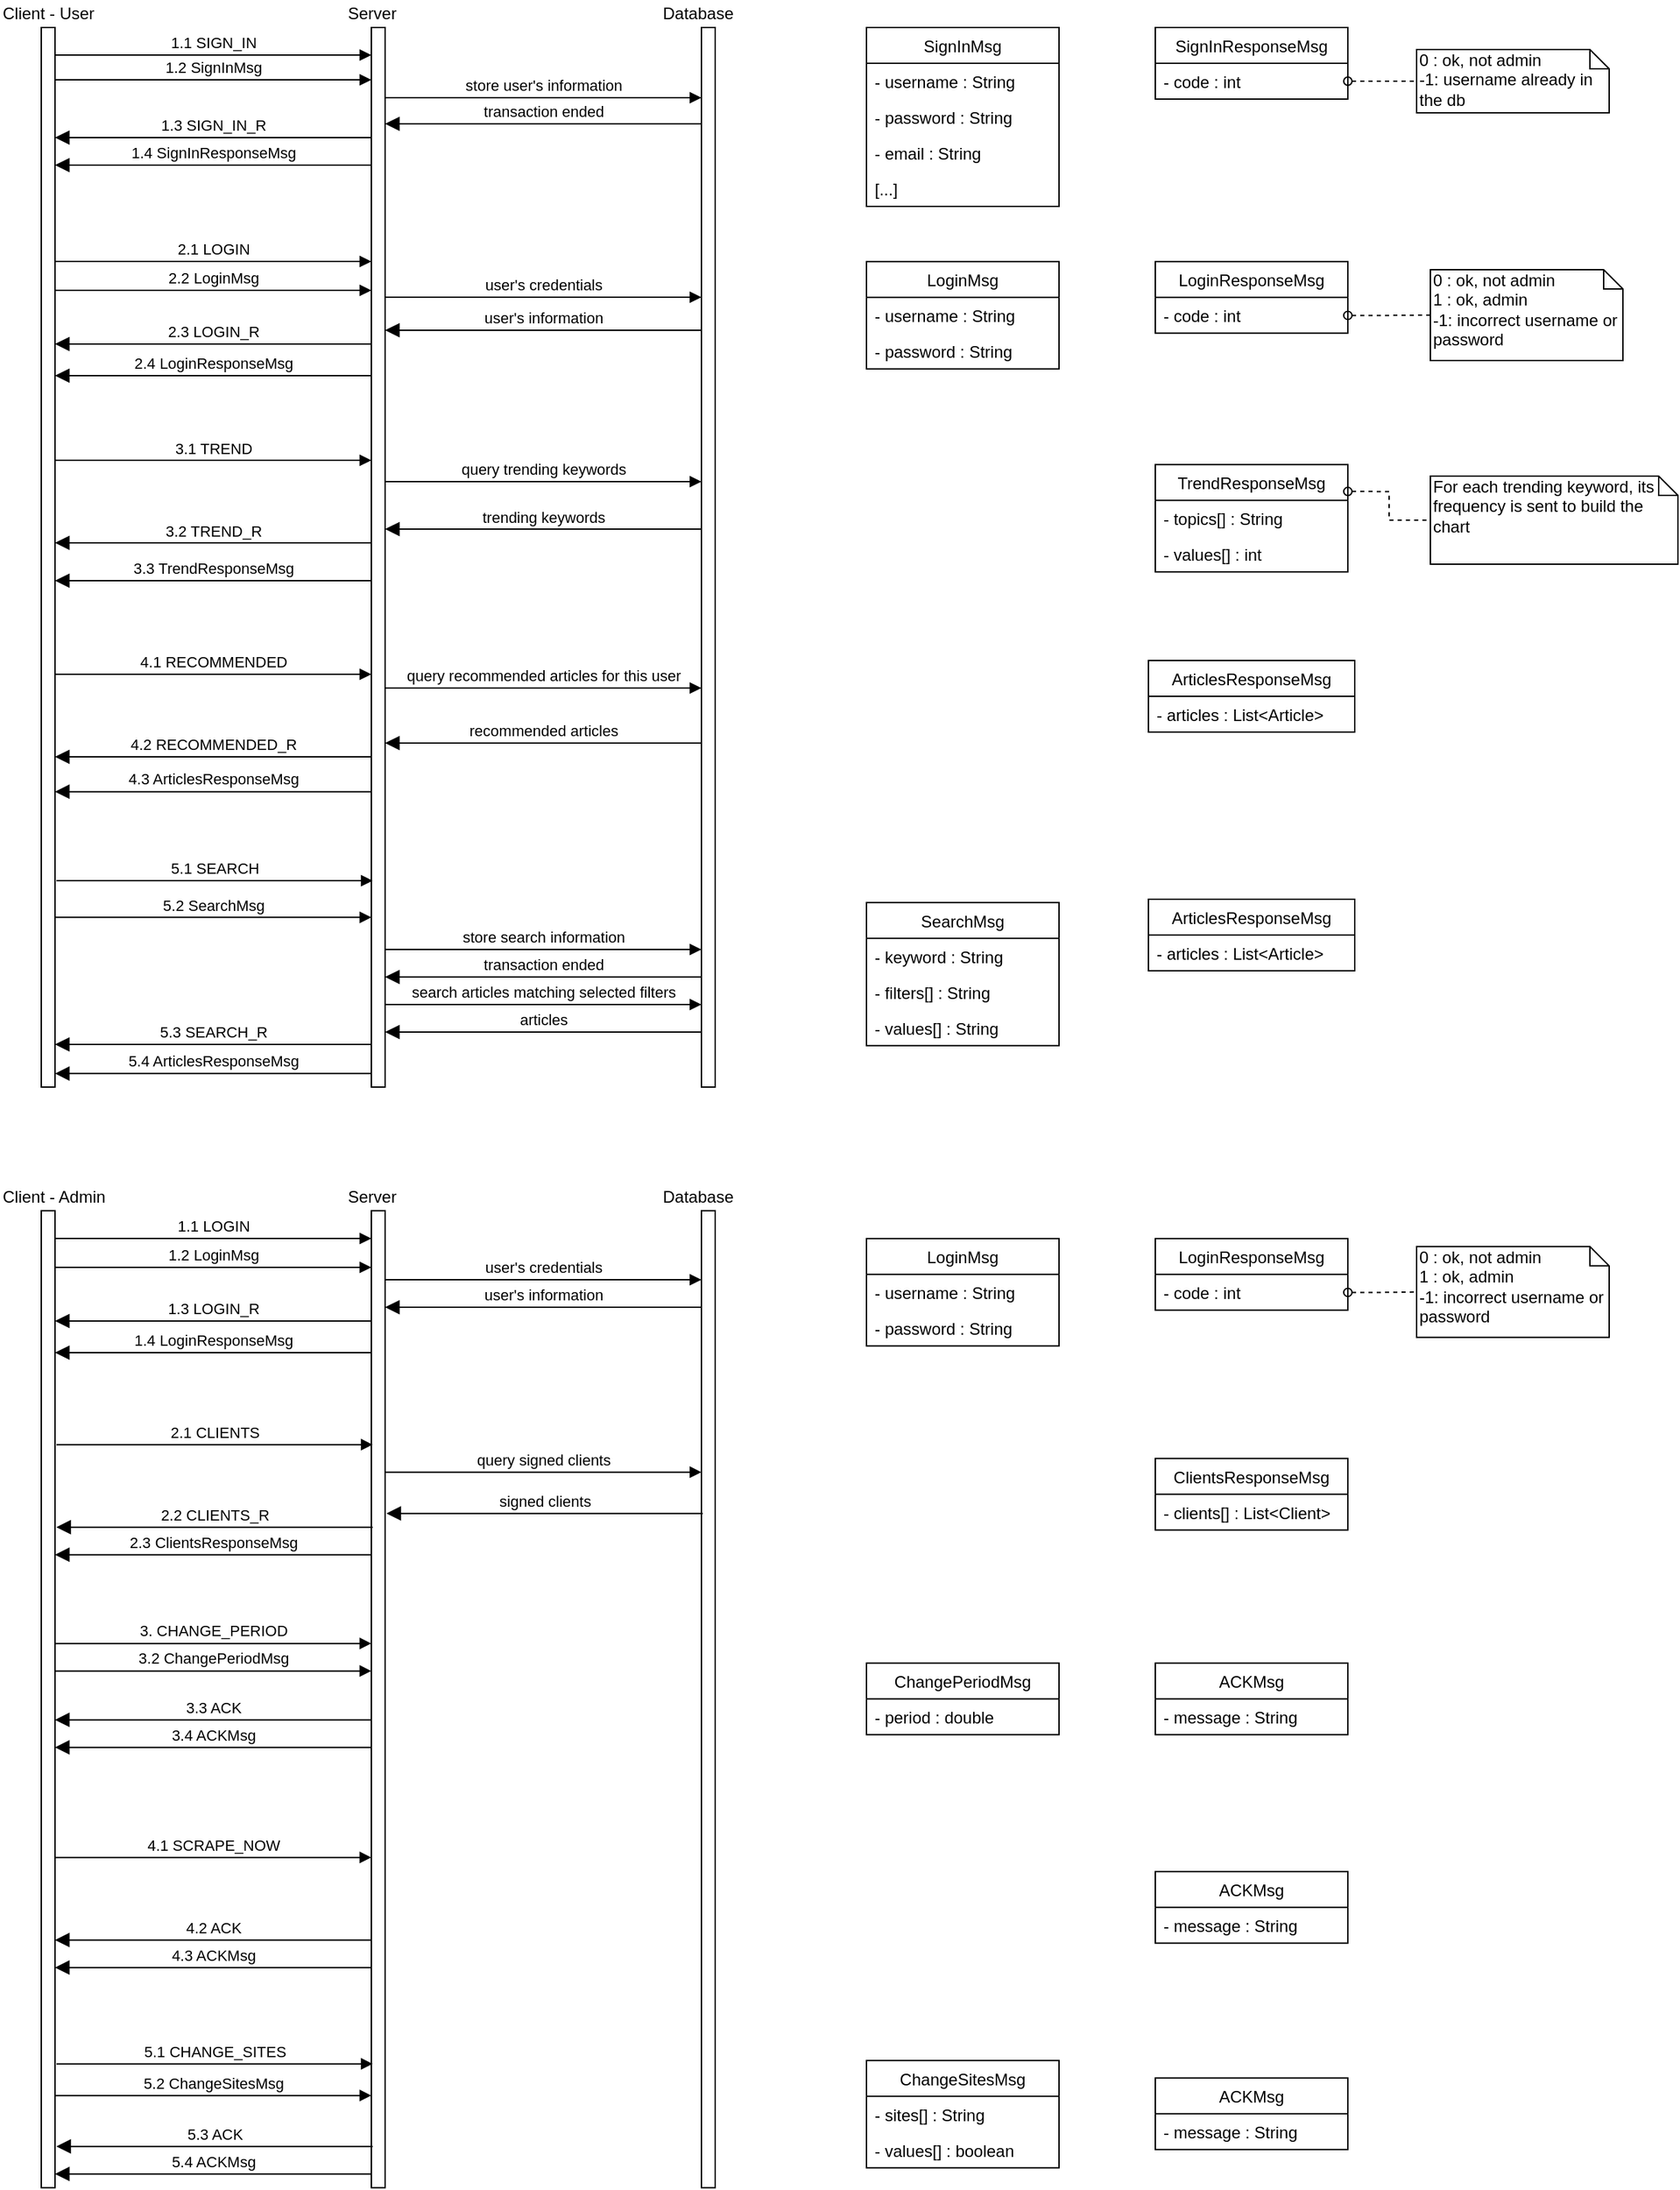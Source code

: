 <mxfile version="12.1.0" type="device" pages="1"><diagram name="Page-1" id="13e1069c-82ec-6db2-03f1-153e76fe0fe0"><mxGraphModel dx="487" dy="305" grid="1" gridSize="10" guides="1" tooltips="1" connect="1" arrows="1" fold="1" page="1" pageScale="1" pageWidth="1100" pageHeight="850" background="#ffffff" math="0" shadow="0"><root><mxCell id="0"/><mxCell id="1" parent="0"/><mxCell id="h7jsP5D9gbWnJhX_qNcJ-1" value="" style="html=1;points=[];perimeter=orthogonalPerimeter;" parent="1" vertex="1"><mxGeometry x="80" y="80" width="10" height="770" as="geometry"/></mxCell><mxCell id="h7jsP5D9gbWnJhX_qNcJ-2" value="Client - User" style="text;html=1;resizable=0;points=[];autosize=1;align=left;verticalAlign=top;spacingTop=-4;" parent="1" vertex="1"><mxGeometry x="50" y="60" width="80" height="20" as="geometry"/></mxCell><mxCell id="h7jsP5D9gbWnJhX_qNcJ-4" value="" style="html=1;points=[];perimeter=orthogonalPerimeter;" parent="1" vertex="1"><mxGeometry x="320" y="80" width="10" height="770" as="geometry"/></mxCell><mxCell id="h7jsP5D9gbWnJhX_qNcJ-5" value="Server" style="text;html=1;resizable=0;points=[];autosize=1;align=left;verticalAlign=top;spacingTop=-4;" parent="1" vertex="1"><mxGeometry x="301" y="60" width="50" height="20" as="geometry"/></mxCell><mxCell id="h7jsP5D9gbWnJhX_qNcJ-6" value="" style="html=1;points=[];perimeter=orthogonalPerimeter;" parent="1" vertex="1"><mxGeometry x="560" y="80" width="10" height="770" as="geometry"/></mxCell><mxCell id="h7jsP5D9gbWnJhX_qNcJ-7" value="Database" style="text;html=1;resizable=0;points=[];autosize=1;align=left;verticalAlign=top;spacingTop=-4;" parent="1" vertex="1"><mxGeometry x="530.167" y="60" width="70" height="20" as="geometry"/></mxCell><mxCell id="h7jsP5D9gbWnJhX_qNcJ-8" value="1.1 SIGN_IN" style="html=1;verticalAlign=bottom;startArrow=none;startFill=0;endArrow=block;startSize=8;" parent="1" edge="1"><mxGeometry width="60" relative="1" as="geometry"><mxPoint x="90" y="100" as="sourcePoint"/><mxPoint x="320" y="100" as="targetPoint"/></mxGeometry></mxCell><mxCell id="h7jsP5D9gbWnJhX_qNcJ-10" value="1.3 SIGN_IN_R" style="html=1;verticalAlign=bottom;startArrow=block;startFill=1;endArrow=none;startSize=8;endFill=0;" parent="1" edge="1"><mxGeometry width="60" relative="1" as="geometry"><mxPoint x="90" y="160" as="sourcePoint"/><mxPoint x="320" y="160" as="targetPoint"/></mxGeometry></mxCell><mxCell id="h7jsP5D9gbWnJhX_qNcJ-12" value="store user's information" style="html=1;verticalAlign=bottom;startArrow=none;startFill=0;endArrow=block;startSize=8;" parent="1" edge="1"><mxGeometry width="60" relative="1" as="geometry"><mxPoint x="330" y="131" as="sourcePoint"/><mxPoint x="560" y="131" as="targetPoint"/></mxGeometry></mxCell><mxCell id="h7jsP5D9gbWnJhX_qNcJ-20" value="2.1 LOGIN" style="html=1;verticalAlign=bottom;startArrow=none;startFill=0;endArrow=block;startSize=8;" parent="1" edge="1"><mxGeometry width="60" relative="1" as="geometry"><mxPoint x="90" y="250.0" as="sourcePoint"/><mxPoint x="320" y="250.0" as="targetPoint"/></mxGeometry></mxCell><mxCell id="h7jsP5D9gbWnJhX_qNcJ-21" value="2.3 LOGIN_R" style="html=1;verticalAlign=bottom;startArrow=block;startFill=1;endArrow=none;startSize=8;endFill=0;" parent="1" edge="1"><mxGeometry width="60" relative="1" as="geometry"><mxPoint x="90" y="310" as="sourcePoint"/><mxPoint x="320" y="310" as="targetPoint"/></mxGeometry></mxCell><mxCell id="h7jsP5D9gbWnJhX_qNcJ-22" value="user's credentials" style="html=1;verticalAlign=bottom;startArrow=none;startFill=0;endArrow=block;startSize=8;" parent="1" edge="1"><mxGeometry width="60" relative="1" as="geometry"><mxPoint x="330" y="276.0" as="sourcePoint"/><mxPoint x="560" y="276.0" as="targetPoint"/></mxGeometry></mxCell><mxCell id="h7jsP5D9gbWnJhX_qNcJ-23" value="user's information" style="html=1;verticalAlign=bottom;startArrow=block;startFill=1;endArrow=none;startSize=8;endFill=0;" parent="1" edge="1"><mxGeometry width="60" relative="1" as="geometry"><mxPoint x="330" y="300" as="sourcePoint"/><mxPoint x="560" y="300" as="targetPoint"/></mxGeometry></mxCell><mxCell id="h7jsP5D9gbWnJhX_qNcJ-25" value="transaction ended" style="html=1;verticalAlign=bottom;startArrow=block;startFill=1;endArrow=none;startSize=8;endFill=0;" parent="1" edge="1"><mxGeometry width="60" relative="1" as="geometry"><mxPoint x="330" y="150" as="sourcePoint"/><mxPoint x="560" y="150" as="targetPoint"/></mxGeometry></mxCell><mxCell id="h7jsP5D9gbWnJhX_qNcJ-26" value="3.1 TREND" style="html=1;verticalAlign=bottom;startArrow=none;startFill=0;endArrow=block;startSize=8;" parent="1" edge="1"><mxGeometry width="60" relative="1" as="geometry"><mxPoint x="90" y="394.5" as="sourcePoint"/><mxPoint x="320" y="394.5" as="targetPoint"/></mxGeometry></mxCell><mxCell id="h7jsP5D9gbWnJhX_qNcJ-27" value="3.2 TREND_R" style="html=1;verticalAlign=bottom;startArrow=block;startFill=1;endArrow=none;startSize=8;endFill=0;" parent="1" edge="1"><mxGeometry width="60" relative="1" as="geometry"><mxPoint x="90" y="454.5" as="sourcePoint"/><mxPoint x="320" y="454.5" as="targetPoint"/></mxGeometry></mxCell><mxCell id="h7jsP5D9gbWnJhX_qNcJ-28" value="query trending keywords" style="html=1;verticalAlign=bottom;startArrow=none;startFill=0;endArrow=block;startSize=8;" parent="1" edge="1"><mxGeometry width="60" relative="1" as="geometry"><mxPoint x="330" y="410" as="sourcePoint"/><mxPoint x="560" y="410" as="targetPoint"/></mxGeometry></mxCell><mxCell id="h7jsP5D9gbWnJhX_qNcJ-29" value="trending keywords" style="html=1;verticalAlign=bottom;startArrow=block;startFill=1;endArrow=none;startSize=8;endFill=0;" parent="1" edge="1"><mxGeometry width="60" relative="1" as="geometry"><mxPoint x="330" y="444.5" as="sourcePoint"/><mxPoint x="560" y="444.5" as="targetPoint"/></mxGeometry></mxCell><mxCell id="h7jsP5D9gbWnJhX_qNcJ-30" value="4.1 RECOMMENDED" style="html=1;verticalAlign=bottom;startArrow=none;startFill=0;endArrow=block;startSize=8;" parent="1" edge="1"><mxGeometry width="60" relative="1" as="geometry"><mxPoint x="90" y="550" as="sourcePoint"/><mxPoint x="320" y="550" as="targetPoint"/></mxGeometry></mxCell><mxCell id="h7jsP5D9gbWnJhX_qNcJ-31" value="4.2 RECOMMENDED_R" style="html=1;verticalAlign=bottom;startArrow=block;startFill=1;endArrow=none;startSize=8;endFill=0;" parent="1" edge="1"><mxGeometry width="60" relative="1" as="geometry"><mxPoint x="90" y="610" as="sourcePoint"/><mxPoint x="320" y="610" as="targetPoint"/></mxGeometry></mxCell><mxCell id="h7jsP5D9gbWnJhX_qNcJ-32" value="query recommended articles for this user" style="html=1;verticalAlign=bottom;startArrow=none;startFill=0;endArrow=block;startSize=8;" parent="1" edge="1"><mxGeometry width="60" relative="1" as="geometry"><mxPoint x="330" y="560" as="sourcePoint"/><mxPoint x="560" y="560" as="targetPoint"/></mxGeometry></mxCell><mxCell id="h7jsP5D9gbWnJhX_qNcJ-33" value="recommended articles" style="html=1;verticalAlign=bottom;startArrow=block;startFill=1;endArrow=none;startSize=8;endFill=0;" parent="1" edge="1"><mxGeometry width="60" relative="1" as="geometry"><mxPoint x="330" y="600" as="sourcePoint"/><mxPoint x="560" y="600" as="targetPoint"/></mxGeometry></mxCell><mxCell id="h7jsP5D9gbWnJhX_qNcJ-34" value="5.1 SEARCH" style="html=1;verticalAlign=bottom;startArrow=none;startFill=0;endArrow=block;startSize=8;" parent="1" edge="1"><mxGeometry width="60" relative="1" as="geometry"><mxPoint x="91" y="700" as="sourcePoint"/><mxPoint x="321" y="700" as="targetPoint"/></mxGeometry></mxCell><mxCell id="h7jsP5D9gbWnJhX_qNcJ-35" value="5.3 SEARCH_R" style="html=1;verticalAlign=bottom;startArrow=block;startFill=1;endArrow=none;startSize=8;endFill=0;" parent="1" edge="1"><mxGeometry width="60" relative="1" as="geometry"><mxPoint x="90" y="819" as="sourcePoint"/><mxPoint x="320" y="819" as="targetPoint"/></mxGeometry></mxCell><mxCell id="h7jsP5D9gbWnJhX_qNcJ-36" value="search articles matching selected filters" style="html=1;verticalAlign=bottom;startArrow=none;startFill=0;endArrow=block;startSize=8;" parent="1" edge="1"><mxGeometry width="60" relative="1" as="geometry"><mxPoint x="330" y="790" as="sourcePoint"/><mxPoint x="560" y="790" as="targetPoint"/></mxGeometry></mxCell><mxCell id="h7jsP5D9gbWnJhX_qNcJ-37" value="articles" style="html=1;verticalAlign=bottom;startArrow=block;startFill=1;endArrow=none;startSize=8;endFill=0;" parent="1" edge="1"><mxGeometry width="60" relative="1" as="geometry"><mxPoint x="330" y="810" as="sourcePoint"/><mxPoint x="560" y="810" as="targetPoint"/></mxGeometry></mxCell><mxCell id="h7jsP5D9gbWnJhX_qNcJ-39" value="" style="html=1;points=[];perimeter=orthogonalPerimeter;" parent="1" vertex="1"><mxGeometry x="80" y="939.833" width="10" height="710" as="geometry"/></mxCell><mxCell id="h7jsP5D9gbWnJhX_qNcJ-40" value="Client - Admin" style="text;html=1;resizable=0;points=[];autosize=1;align=left;verticalAlign=top;spacingTop=-4;" parent="1" vertex="1"><mxGeometry x="50" y="919.833" width="90" height="20" as="geometry"/></mxCell><mxCell id="h7jsP5D9gbWnJhX_qNcJ-41" value="" style="html=1;points=[];perimeter=orthogonalPerimeter;" parent="1" vertex="1"><mxGeometry x="320" y="939.833" width="10" height="710" as="geometry"/></mxCell><mxCell id="h7jsP5D9gbWnJhX_qNcJ-42" value="Server" style="text;html=1;resizable=0;points=[];autosize=1;align=left;verticalAlign=top;spacingTop=-4;" parent="1" vertex="1"><mxGeometry x="301" y="919.833" width="50" height="20" as="geometry"/></mxCell><mxCell id="h7jsP5D9gbWnJhX_qNcJ-43" value="" style="html=1;points=[];perimeter=orthogonalPerimeter;" parent="1" vertex="1"><mxGeometry x="560" y="939.833" width="10" height="710" as="geometry"/></mxCell><mxCell id="h7jsP5D9gbWnJhX_qNcJ-44" value="Database" style="text;html=1;resizable=0;points=[];autosize=1;align=left;verticalAlign=top;spacingTop=-4;" parent="1" vertex="1"><mxGeometry x="530.167" y="919.833" width="70" height="20" as="geometry"/></mxCell><mxCell id="h7jsP5D9gbWnJhX_qNcJ-53" value="3. CHANGE_PERIOD" style="html=1;verticalAlign=bottom;startArrow=none;startFill=0;endArrow=block;startSize=8;" parent="1" edge="1"><mxGeometry width="60" relative="1" as="geometry"><mxPoint x="90" y="1254.333" as="sourcePoint"/><mxPoint x="320" y="1254.333" as="targetPoint"/></mxGeometry></mxCell><mxCell id="h7jsP5D9gbWnJhX_qNcJ-54" value="3.3 ACK" style="html=1;verticalAlign=bottom;startArrow=block;startFill=1;endArrow=none;startSize=8;endFill=0;" parent="1" edge="1"><mxGeometry width="60" relative="1" as="geometry"><mxPoint x="90" y="1309.833" as="sourcePoint"/><mxPoint x="320" y="1309.833" as="targetPoint"/></mxGeometry></mxCell><mxCell id="h7jsP5D9gbWnJhX_qNcJ-57" value="4.1 SCRAPE_NOW" style="html=1;verticalAlign=bottom;startArrow=none;startFill=0;endArrow=block;startSize=8;" parent="1" edge="1"><mxGeometry width="60" relative="1" as="geometry"><mxPoint x="90" y="1409.833" as="sourcePoint"/><mxPoint x="320" y="1409.833" as="targetPoint"/></mxGeometry></mxCell><mxCell id="h7jsP5D9gbWnJhX_qNcJ-58" value="4.2 ACK" style="html=1;verticalAlign=bottom;startArrow=block;startFill=1;endArrow=none;startSize=8;endFill=0;" parent="1" edge="1"><mxGeometry width="60" relative="1" as="geometry"><mxPoint x="90" y="1469.833" as="sourcePoint"/><mxPoint x="320" y="1469.833" as="targetPoint"/></mxGeometry></mxCell><mxCell id="h7jsP5D9gbWnJhX_qNcJ-61" value="5.1 CHANGE_SITES" style="html=1;verticalAlign=bottom;startArrow=none;startFill=0;endArrow=block;startSize=8;" parent="1" edge="1"><mxGeometry width="60" relative="1" as="geometry"><mxPoint x="91" y="1559.833" as="sourcePoint"/><mxPoint x="321" y="1559.833" as="targetPoint"/></mxGeometry></mxCell><mxCell id="h7jsP5D9gbWnJhX_qNcJ-62" value="5.3 ACK" style="html=1;verticalAlign=bottom;startArrow=block;startFill=1;endArrow=none;startSize=8;endFill=0;" parent="1" edge="1"><mxGeometry width="60" relative="1" as="geometry"><mxPoint x="91" y="1619.833" as="sourcePoint"/><mxPoint x="321" y="1619.833" as="targetPoint"/></mxGeometry></mxCell><mxCell id="h7jsP5D9gbWnJhX_qNcJ-65" value="store search information" style="html=1;verticalAlign=bottom;startArrow=none;startFill=0;endArrow=block;startSize=8;" parent="1" edge="1"><mxGeometry width="60" relative="1" as="geometry"><mxPoint x="330" y="750" as="sourcePoint"/><mxPoint x="560" y="750" as="targetPoint"/></mxGeometry></mxCell><mxCell id="h7jsP5D9gbWnJhX_qNcJ-66" value="transaction ended" style="html=1;verticalAlign=bottom;startArrow=block;startFill=1;endArrow=none;startSize=8;endFill=0;" parent="1" edge="1"><mxGeometry width="60" relative="1" as="geometry"><mxPoint x="330" y="770" as="sourcePoint"/><mxPoint x="560" y="770" as="targetPoint"/></mxGeometry></mxCell><mxCell id="RF7Mz1xdwEGWquzXutwv-1" value="2.1 CLIENTS" style="html=1;verticalAlign=bottom;startArrow=none;startFill=0;endArrow=block;startSize=8;" parent="1" edge="1"><mxGeometry width="60" relative="1" as="geometry"><mxPoint x="91" y="1109.833" as="sourcePoint"/><mxPoint x="321" y="1109.833" as="targetPoint"/></mxGeometry></mxCell><mxCell id="RF7Mz1xdwEGWquzXutwv-2" value="2.2 CLIENTS_R" style="html=1;verticalAlign=bottom;startArrow=block;startFill=1;endArrow=none;startSize=8;endFill=0;" parent="1" edge="1"><mxGeometry width="60" relative="1" as="geometry"><mxPoint x="91" y="1169.833" as="sourcePoint"/><mxPoint x="321" y="1169.833" as="targetPoint"/></mxGeometry></mxCell><mxCell id="RF7Mz1xdwEGWquzXutwv-3" value="query signed clients" style="html=1;verticalAlign=bottom;startArrow=none;startFill=0;endArrow=block;startSize=8;" parent="1" edge="1"><mxGeometry width="60" relative="1" as="geometry"><mxPoint x="330" y="1129.833" as="sourcePoint"/><mxPoint x="560" y="1129.833" as="targetPoint"/></mxGeometry></mxCell><mxCell id="RF7Mz1xdwEGWquzXutwv-4" value="signed clients" style="html=1;verticalAlign=bottom;startArrow=block;startFill=1;endArrow=none;startSize=8;endFill=0;" parent="1" edge="1"><mxGeometry width="60" relative="1" as="geometry"><mxPoint x="331" y="1159.833" as="sourcePoint"/><mxPoint x="561" y="1159.833" as="targetPoint"/></mxGeometry></mxCell><mxCell id="RF7Mz1xdwEGWquzXutwv-10" value="LoginMsg" style="swimlane;fontStyle=0;childLayout=stackLayout;horizontal=1;startSize=26;fillColor=none;horizontalStack=0;resizeParent=1;resizeParentMax=0;resizeLast=0;collapsible=1;marginBottom=0;" parent="1" vertex="1"><mxGeometry x="680" y="250.167" width="140" height="78" as="geometry"><mxRectangle x="680" y="80" width="80" height="26" as="alternateBounds"/></mxGeometry></mxCell><mxCell id="RF7Mz1xdwEGWquzXutwv-11" value="- username : String" style="text;strokeColor=none;fillColor=none;align=left;verticalAlign=top;spacingLeft=4;spacingRight=4;overflow=hidden;rotatable=0;points=[[0,0.5],[1,0.5]];portConstraint=eastwest;" parent="RF7Mz1xdwEGWquzXutwv-10" vertex="1"><mxGeometry y="26" width="140" height="26" as="geometry"/></mxCell><mxCell id="RF7Mz1xdwEGWquzXutwv-12" value="- password : String" style="text;strokeColor=none;fillColor=none;align=left;verticalAlign=top;spacingLeft=4;spacingRight=4;overflow=hidden;rotatable=0;points=[[0,0.5],[1,0.5]];portConstraint=eastwest;" parent="RF7Mz1xdwEGWquzXutwv-10" vertex="1"><mxGeometry y="52" width="140" height="26" as="geometry"/></mxCell><mxCell id="RF7Mz1xdwEGWquzXutwv-14" value="LoginResponseMsg" style="swimlane;fontStyle=0;childLayout=stackLayout;horizontal=1;startSize=26;fillColor=none;horizontalStack=0;resizeParent=1;resizeParentMax=0;resizeLast=0;collapsible=1;marginBottom=0;" parent="1" vertex="1"><mxGeometry x="890" y="250.167" width="140" height="52" as="geometry"/></mxCell><mxCell id="RF7Mz1xdwEGWquzXutwv-15" value="- code : int" style="text;strokeColor=none;fillColor=none;align=left;verticalAlign=top;spacingLeft=4;spacingRight=4;overflow=hidden;rotatable=0;points=[[0,0.5],[1,0.5]];portConstraint=eastwest;" parent="RF7Mz1xdwEGWquzXutwv-14" vertex="1"><mxGeometry y="26" width="140" height="26" as="geometry"/></mxCell><mxCell id="RF7Mz1xdwEGWquzXutwv-17" value="0 : ok, not admin&lt;br&gt;1 : ok, admin&lt;br&gt;-1: incorrect username or password" style="shape=note;whiteSpace=wrap;html=1;size=14;verticalAlign=top;align=left;spacingTop=-6;" parent="1" vertex="1"><mxGeometry x="1090" y="256" width="140" height="66" as="geometry"/></mxCell><mxCell id="RF7Mz1xdwEGWquzXutwv-18" style="edgeStyle=orthogonalEdgeStyle;rounded=0;orthogonalLoop=1;jettySize=auto;html=1;endArrow=none;endFill=0;dashed=1;startArrow=oval;startFill=0;" parent="1" source="RF7Mz1xdwEGWquzXutwv-15" target="RF7Mz1xdwEGWquzXutwv-17" edge="1"><mxGeometry relative="1" as="geometry"/></mxCell><mxCell id="RF7Mz1xdwEGWquzXutwv-19" value="SignInMsg" style="swimlane;fontStyle=0;childLayout=stackLayout;horizontal=1;startSize=26;fillColor=none;horizontalStack=0;resizeParent=1;resizeParentMax=0;resizeLast=0;collapsible=1;marginBottom=0;" parent="1" vertex="1"><mxGeometry x="680" y="80" width="140" height="130" as="geometry"><mxRectangle x="680" y="80" width="80" height="26" as="alternateBounds"/></mxGeometry></mxCell><mxCell id="RF7Mz1xdwEGWquzXutwv-20" value="- username : String" style="text;strokeColor=none;fillColor=none;align=left;verticalAlign=top;spacingLeft=4;spacingRight=4;overflow=hidden;rotatable=0;points=[[0,0.5],[1,0.5]];portConstraint=eastwest;" parent="RF7Mz1xdwEGWquzXutwv-19" vertex="1"><mxGeometry y="26" width="140" height="26" as="geometry"/></mxCell><mxCell id="RF7Mz1xdwEGWquzXutwv-21" value="- password : String" style="text;strokeColor=none;fillColor=none;align=left;verticalAlign=top;spacingLeft=4;spacingRight=4;overflow=hidden;rotatable=0;points=[[0,0.5],[1,0.5]];portConstraint=eastwest;" parent="RF7Mz1xdwEGWquzXutwv-19" vertex="1"><mxGeometry y="52" width="140" height="26" as="geometry"/></mxCell><mxCell id="RF7Mz1xdwEGWquzXutwv-25" value="- email : String" style="text;strokeColor=none;fillColor=none;align=left;verticalAlign=top;spacingLeft=4;spacingRight=4;overflow=hidden;rotatable=0;points=[[0,0.5],[1,0.5]];portConstraint=eastwest;" parent="RF7Mz1xdwEGWquzXutwv-19" vertex="1"><mxGeometry y="78" width="140" height="26" as="geometry"/></mxCell><mxCell id="RF7Mz1xdwEGWquzXutwv-26" value="[...]" style="text;strokeColor=none;fillColor=none;align=left;verticalAlign=top;spacingLeft=4;spacingRight=4;overflow=hidden;rotatable=0;points=[[0,0.5],[1,0.5]];portConstraint=eastwest;" parent="RF7Mz1xdwEGWquzXutwv-19" vertex="1"><mxGeometry y="104" width="140" height="26" as="geometry"/></mxCell><mxCell id="RF7Mz1xdwEGWquzXutwv-22" value="SignInResponseMsg" style="swimlane;fontStyle=0;childLayout=stackLayout;horizontal=1;startSize=26;fillColor=none;horizontalStack=0;resizeParent=1;resizeParentMax=0;resizeLast=0;collapsible=1;marginBottom=0;" parent="1" vertex="1"><mxGeometry x="890" y="80" width="140" height="52" as="geometry"/></mxCell><mxCell id="RF7Mz1xdwEGWquzXutwv-23" value="- code : int" style="text;strokeColor=none;fillColor=none;align=left;verticalAlign=top;spacingLeft=4;spacingRight=4;overflow=hidden;rotatable=0;points=[[0,0.5],[1,0.5]];portConstraint=eastwest;" parent="RF7Mz1xdwEGWquzXutwv-22" vertex="1"><mxGeometry y="26" width="140" height="26" as="geometry"/></mxCell><mxCell id="RF7Mz1xdwEGWquzXutwv-24" value="0 : ok, not admin&lt;br&gt;-1: username already in the db" style="shape=note;whiteSpace=wrap;html=1;size=14;verticalAlign=top;align=left;spacingTop=-6;" parent="1" vertex="1"><mxGeometry x="1080" y="96" width="140" height="46" as="geometry"/></mxCell><mxCell id="RF7Mz1xdwEGWquzXutwv-28" value="" style="edgeStyle=orthogonalEdgeStyle;rounded=0;orthogonalLoop=1;jettySize=auto;html=1;dashed=1;startArrow=oval;startFill=0;endArrow=none;endFill=0;" parent="1" source="RF7Mz1xdwEGWquzXutwv-23" target="RF7Mz1xdwEGWquzXutwv-24" edge="1"><mxGeometry relative="1" as="geometry"/></mxCell><mxCell id="RF7Mz1xdwEGWquzXutwv-29" value="1.2 SignInMsg" style="html=1;verticalAlign=bottom;startArrow=none;startFill=0;endArrow=block;startSize=8;" parent="1" edge="1"><mxGeometry width="60" relative="1" as="geometry"><mxPoint x="90" y="118" as="sourcePoint"/><mxPoint x="320" y="118" as="targetPoint"/></mxGeometry></mxCell><mxCell id="RF7Mz1xdwEGWquzXutwv-30" value="1.4 SignInResponseMsg" style="html=1;verticalAlign=bottom;startArrow=block;startFill=1;endArrow=none;startSize=8;endFill=0;" parent="1" edge="1"><mxGeometry width="60" relative="1" as="geometry"><mxPoint x="90" y="180" as="sourcePoint"/><mxPoint x="320" y="180" as="targetPoint"/></mxGeometry></mxCell><mxCell id="RF7Mz1xdwEGWquzXutwv-31" value="2.2 LoginMsg" style="html=1;verticalAlign=bottom;startArrow=none;startFill=0;endArrow=block;startSize=8;" parent="1" edge="1"><mxGeometry width="60" relative="1" as="geometry"><mxPoint x="90" y="271" as="sourcePoint"/><mxPoint x="320" y="271" as="targetPoint"/></mxGeometry></mxCell><mxCell id="RF7Mz1xdwEGWquzXutwv-32" value="2.4 LoginResponseMsg" style="html=1;verticalAlign=bottom;startArrow=block;startFill=1;endArrow=none;startSize=8;endFill=0;" parent="1" edge="1"><mxGeometry width="60" relative="1" as="geometry"><mxPoint x="90" y="333" as="sourcePoint"/><mxPoint x="320" y="333" as="targetPoint"/></mxGeometry></mxCell><mxCell id="RF7Mz1xdwEGWquzXutwv-34" value="3.3 TrendResponseMsg" style="html=1;verticalAlign=bottom;startArrow=block;startFill=1;endArrow=none;startSize=8;endFill=0;" parent="1" edge="1"><mxGeometry width="60" relative="1" as="geometry"><mxPoint x="90" y="482" as="sourcePoint"/><mxPoint x="320" y="482" as="targetPoint"/></mxGeometry></mxCell><mxCell id="RF7Mz1xdwEGWquzXutwv-36" value="4.3 ArticlesResponseMsg" style="html=1;verticalAlign=bottom;startArrow=block;startFill=1;endArrow=none;startSize=8;endFill=0;" parent="1" edge="1"><mxGeometry width="60" relative="1" as="geometry"><mxPoint x="90" y="635.333" as="sourcePoint"/><mxPoint x="320" y="635.333" as="targetPoint"/></mxGeometry></mxCell><mxCell id="RF7Mz1xdwEGWquzXutwv-37" value="5.2 SearchMsg" style="html=1;verticalAlign=bottom;startArrow=none;startFill=0;endArrow=block;startSize=8;" parent="1" edge="1"><mxGeometry width="60" relative="1" as="geometry"><mxPoint x="90" y="726.667" as="sourcePoint"/><mxPoint x="320" y="726.667" as="targetPoint"/></mxGeometry></mxCell><mxCell id="RF7Mz1xdwEGWquzXutwv-38" value="5.4 ArticlesResponseMsg" style="html=1;verticalAlign=bottom;startArrow=block;startFill=1;endArrow=none;startSize=8;endFill=0;" parent="1" edge="1"><mxGeometry width="60" relative="1" as="geometry"><mxPoint x="90" y="840.167" as="sourcePoint"/><mxPoint x="320" y="840.167" as="targetPoint"/></mxGeometry></mxCell><mxCell id="RF7Mz1xdwEGWquzXutwv-44" style="edgeStyle=orthogonalEdgeStyle;rounded=0;orthogonalLoop=1;jettySize=auto;html=1;exitX=1;exitY=0.25;exitDx=0;exitDy=0;entryX=0;entryY=0.5;entryDx=0;entryDy=0;entryPerimeter=0;dashed=1;startArrow=oval;startFill=0;endArrow=none;endFill=0;" parent="1" source="RF7Mz1xdwEGWquzXutwv-39" target="RF7Mz1xdwEGWquzXutwv-42" edge="1"><mxGeometry relative="1" as="geometry"/></mxCell><mxCell id="RF7Mz1xdwEGWquzXutwv-39" value="TrendResponseMsg" style="swimlane;fontStyle=0;childLayout=stackLayout;horizontal=1;startSize=26;fillColor=none;horizontalStack=0;resizeParent=1;resizeParentMax=0;resizeLast=0;collapsible=1;marginBottom=0;" parent="1" vertex="1"><mxGeometry x="890" y="397.667" width="140" height="78" as="geometry"/></mxCell><mxCell id="RF7Mz1xdwEGWquzXutwv-40" value="- topics[] : String" style="text;strokeColor=none;fillColor=none;align=left;verticalAlign=top;spacingLeft=4;spacingRight=4;overflow=hidden;rotatable=0;points=[[0,0.5],[1,0.5]];portConstraint=eastwest;" parent="RF7Mz1xdwEGWquzXutwv-39" vertex="1"><mxGeometry y="26" width="140" height="26" as="geometry"/></mxCell><mxCell id="RF7Mz1xdwEGWquzXutwv-41" value="- values[] : int" style="text;strokeColor=none;fillColor=none;align=left;verticalAlign=top;spacingLeft=4;spacingRight=4;overflow=hidden;rotatable=0;points=[[0,0.5],[1,0.5]];portConstraint=eastwest;" parent="RF7Mz1xdwEGWquzXutwv-39" vertex="1"><mxGeometry y="52" width="140" height="26" as="geometry"/></mxCell><mxCell id="RF7Mz1xdwEGWquzXutwv-42" value="For each trending keyword, its frequency is sent to build the chart" style="shape=note;whiteSpace=wrap;html=1;size=14;verticalAlign=top;align=left;spacingTop=-6;" parent="1" vertex="1"><mxGeometry x="1090" y="406" width="180" height="64" as="geometry"/></mxCell><mxCell id="RF7Mz1xdwEGWquzXutwv-47" value="ArticlesResponseMsg" style="swimlane;fontStyle=0;childLayout=stackLayout;horizontal=1;startSize=26;fillColor=none;horizontalStack=0;resizeParent=1;resizeParentMax=0;resizeLast=0;collapsible=1;marginBottom=0;" parent="1" vertex="1"><mxGeometry x="885" y="540" width="150" height="52" as="geometry"/></mxCell><mxCell id="RF7Mz1xdwEGWquzXutwv-48" value="- articles : List&lt;Article&gt;" style="text;strokeColor=none;fillColor=none;align=left;verticalAlign=top;spacingLeft=4;spacingRight=4;overflow=hidden;rotatable=0;points=[[0,0.5],[1,0.5]];portConstraint=eastwest;" parent="RF7Mz1xdwEGWquzXutwv-47" vertex="1"><mxGeometry y="26" width="150" height="26" as="geometry"/></mxCell><mxCell id="RF7Mz1xdwEGWquzXutwv-50" value="1.1 LOGIN" style="html=1;verticalAlign=bottom;startArrow=none;startFill=0;endArrow=block;startSize=8;" parent="1" edge="1"><mxGeometry width="60" relative="1" as="geometry"><mxPoint x="90" y="960" as="sourcePoint"/><mxPoint x="320" y="960" as="targetPoint"/></mxGeometry></mxCell><mxCell id="RF7Mz1xdwEGWquzXutwv-51" value="1.3 LOGIN_R" style="html=1;verticalAlign=bottom;startArrow=block;startFill=1;endArrow=none;startSize=8;endFill=0;" parent="1" edge="1"><mxGeometry width="60" relative="1" as="geometry"><mxPoint x="90" y="1020" as="sourcePoint"/><mxPoint x="320" y="1020" as="targetPoint"/></mxGeometry></mxCell><mxCell id="RF7Mz1xdwEGWquzXutwv-52" value="user's credentials" style="html=1;verticalAlign=bottom;startArrow=none;startFill=0;endArrow=block;startSize=8;" parent="1" edge="1"><mxGeometry width="60" relative="1" as="geometry"><mxPoint x="330" y="990" as="sourcePoint"/><mxPoint x="560" y="990" as="targetPoint"/></mxGeometry></mxCell><mxCell id="RF7Mz1xdwEGWquzXutwv-53" value="user's information" style="html=1;verticalAlign=bottom;startArrow=block;startFill=1;endArrow=none;startSize=8;endFill=0;" parent="1" edge="1"><mxGeometry width="60" relative="1" as="geometry"><mxPoint x="330" y="1010" as="sourcePoint"/><mxPoint x="560" y="1010" as="targetPoint"/></mxGeometry></mxCell><mxCell id="RF7Mz1xdwEGWquzXutwv-54" value="1.2 LoginMsg" style="html=1;verticalAlign=bottom;startArrow=none;startFill=0;endArrow=block;startSize=8;" parent="1" edge="1"><mxGeometry width="60" relative="1" as="geometry"><mxPoint x="90" y="981" as="sourcePoint"/><mxPoint x="320" y="981" as="targetPoint"/></mxGeometry></mxCell><mxCell id="RF7Mz1xdwEGWquzXutwv-55" value="1.4 LoginResponseMsg" style="html=1;verticalAlign=bottom;startArrow=block;startFill=1;endArrow=none;startSize=8;endFill=0;" parent="1" edge="1"><mxGeometry width="60" relative="1" as="geometry"><mxPoint x="90" y="1043" as="sourcePoint"/><mxPoint x="320" y="1043" as="targetPoint"/></mxGeometry></mxCell><mxCell id="RF7Mz1xdwEGWquzXutwv-56" value="2.3 ClientsResponseMsg" style="html=1;verticalAlign=bottom;startArrow=block;startFill=1;endArrow=none;startSize=8;endFill=0;" parent="1" edge="1"><mxGeometry width="60" relative="1" as="geometry"><mxPoint x="90" y="1189.833" as="sourcePoint"/><mxPoint x="320" y="1189.833" as="targetPoint"/></mxGeometry></mxCell><mxCell id="RF7Mz1xdwEGWquzXutwv-57" value="3.2 ChangePeriodMsg" style="html=1;verticalAlign=bottom;startArrow=none;startFill=0;endArrow=block;startSize=8;" parent="1" edge="1"><mxGeometry width="60" relative="1" as="geometry"><mxPoint x="90" y="1274.333" as="sourcePoint"/><mxPoint x="320" y="1274.333" as="targetPoint"/></mxGeometry></mxCell><mxCell id="RF7Mz1xdwEGWquzXutwv-58" value="3.4 ACKMsg" style="html=1;verticalAlign=bottom;startArrow=block;startFill=1;endArrow=none;startSize=8;endFill=0;" parent="1" edge="1"><mxGeometry width="60" relative="1" as="geometry"><mxPoint x="90" y="1329.833" as="sourcePoint"/><mxPoint x="320" y="1329.833" as="targetPoint"/></mxGeometry></mxCell><mxCell id="RF7Mz1xdwEGWquzXutwv-59" value="4.3 ACKMsg" style="html=1;verticalAlign=bottom;startArrow=block;startFill=1;endArrow=none;startSize=8;endFill=0;" parent="1" edge="1"><mxGeometry width="60" relative="1" as="geometry"><mxPoint x="90" y="1489.833" as="sourcePoint"/><mxPoint x="320" y="1489.833" as="targetPoint"/></mxGeometry></mxCell><mxCell id="RF7Mz1xdwEGWquzXutwv-60" value="5.4 ACKMsg" style="html=1;verticalAlign=bottom;startArrow=block;startFill=1;endArrow=none;startSize=8;endFill=0;" parent="1" edge="1"><mxGeometry width="60" relative="1" as="geometry"><mxPoint x="90" y="1639.833" as="sourcePoint"/><mxPoint x="320" y="1639.833" as="targetPoint"/></mxGeometry></mxCell><mxCell id="RF7Mz1xdwEGWquzXutwv-61" value="SearchMsg" style="swimlane;fontStyle=0;childLayout=stackLayout;horizontal=1;startSize=26;fillColor=none;horizontalStack=0;resizeParent=1;resizeParentMax=0;resizeLast=0;collapsible=1;marginBottom=0;" parent="1" vertex="1"><mxGeometry x="680" y="715.882" width="140" height="104" as="geometry"/></mxCell><mxCell id="RF7Mz1xdwEGWquzXutwv-62" value="- keyword : String" style="text;strokeColor=none;fillColor=none;align=left;verticalAlign=top;spacingLeft=4;spacingRight=4;overflow=hidden;rotatable=0;points=[[0,0.5],[1,0.5]];portConstraint=eastwest;" parent="RF7Mz1xdwEGWquzXutwv-61" vertex="1"><mxGeometry y="26" width="140" height="26" as="geometry"/></mxCell><mxCell id="RF7Mz1xdwEGWquzXutwv-63" value="- filters[] : String" style="text;strokeColor=none;fillColor=none;align=left;verticalAlign=top;spacingLeft=4;spacingRight=4;overflow=hidden;rotatable=0;points=[[0,0.5],[1,0.5]];portConstraint=eastwest;" parent="RF7Mz1xdwEGWquzXutwv-61" vertex="1"><mxGeometry y="52" width="140" height="26" as="geometry"/></mxCell><mxCell id="RF7Mz1xdwEGWquzXutwv-64" value="- values[] : String" style="text;strokeColor=none;fillColor=none;align=left;verticalAlign=top;spacingLeft=4;spacingRight=4;overflow=hidden;rotatable=0;points=[[0,0.5],[1,0.5]];portConstraint=eastwest;" parent="RF7Mz1xdwEGWquzXutwv-61" vertex="1"><mxGeometry y="78" width="140" height="26" as="geometry"/></mxCell><mxCell id="RF7Mz1xdwEGWquzXutwv-68" value="ArticlesResponseMsg" style="swimlane;fontStyle=0;childLayout=stackLayout;horizontal=1;startSize=26;fillColor=none;horizontalStack=0;resizeParent=1;resizeParentMax=0;resizeLast=0;collapsible=1;marginBottom=0;" parent="1" vertex="1"><mxGeometry x="885" y="713.448" width="150" height="52" as="geometry"/></mxCell><mxCell id="RF7Mz1xdwEGWquzXutwv-69" value="- articles : List&lt;Article&gt;" style="text;strokeColor=none;fillColor=none;align=left;verticalAlign=top;spacingLeft=4;spacingRight=4;overflow=hidden;rotatable=0;points=[[0,0.5],[1,0.5]];portConstraint=eastwest;" parent="RF7Mz1xdwEGWquzXutwv-68" vertex="1"><mxGeometry y="26" width="150" height="26" as="geometry"/></mxCell><mxCell id="RF7Mz1xdwEGWquzXutwv-76" value="LoginMsg" style="swimlane;fontStyle=0;childLayout=stackLayout;horizontal=1;startSize=26;fillColor=none;horizontalStack=0;resizeParent=1;resizeParentMax=0;resizeLast=0;collapsible=1;marginBottom=0;" parent="1" vertex="1"><mxGeometry x="680" y="960.167" width="140" height="78" as="geometry"><mxRectangle x="680" y="80" width="80" height="26" as="alternateBounds"/></mxGeometry></mxCell><mxCell id="RF7Mz1xdwEGWquzXutwv-77" value="- username : String" style="text;strokeColor=none;fillColor=none;align=left;verticalAlign=top;spacingLeft=4;spacingRight=4;overflow=hidden;rotatable=0;points=[[0,0.5],[1,0.5]];portConstraint=eastwest;" parent="RF7Mz1xdwEGWquzXutwv-76" vertex="1"><mxGeometry y="26" width="140" height="26" as="geometry"/></mxCell><mxCell id="RF7Mz1xdwEGWquzXutwv-78" value="- password : String" style="text;strokeColor=none;fillColor=none;align=left;verticalAlign=top;spacingLeft=4;spacingRight=4;overflow=hidden;rotatable=0;points=[[0,0.5],[1,0.5]];portConstraint=eastwest;" parent="RF7Mz1xdwEGWquzXutwv-76" vertex="1"><mxGeometry y="52" width="140" height="26" as="geometry"/></mxCell><mxCell id="RF7Mz1xdwEGWquzXutwv-79" value="LoginResponseMsg" style="swimlane;fontStyle=0;childLayout=stackLayout;horizontal=1;startSize=26;fillColor=none;horizontalStack=0;resizeParent=1;resizeParentMax=0;resizeLast=0;collapsible=1;marginBottom=0;" parent="1" vertex="1"><mxGeometry x="890" y="960.167" width="140" height="52" as="geometry"/></mxCell><mxCell id="RF7Mz1xdwEGWquzXutwv-80" value="- code : int" style="text;strokeColor=none;fillColor=none;align=left;verticalAlign=top;spacingLeft=4;spacingRight=4;overflow=hidden;rotatable=0;points=[[0,0.5],[1,0.5]];portConstraint=eastwest;" parent="RF7Mz1xdwEGWquzXutwv-79" vertex="1"><mxGeometry y="26" width="140" height="26" as="geometry"/></mxCell><mxCell id="RF7Mz1xdwEGWquzXutwv-82" style="edgeStyle=orthogonalEdgeStyle;rounded=0;orthogonalLoop=1;jettySize=auto;html=1;endArrow=none;endFill=0;dashed=1;startArrow=oval;startFill=0;" parent="1" source="RF7Mz1xdwEGWquzXutwv-80" target="5_9x7CFxWd6v7bz8YjEJ-1" edge="1"><mxGeometry relative="1" as="geometry"><mxPoint x="1080" y="999.167" as="targetPoint"/></mxGeometry></mxCell><mxCell id="RF7Mz1xdwEGWquzXutwv-83" value="ClientsResponseMsg" style="swimlane;fontStyle=0;childLayout=stackLayout;horizontal=1;startSize=26;fillColor=none;horizontalStack=0;resizeParent=1;resizeParentMax=0;resizeLast=0;collapsible=1;marginBottom=0;" parent="1" vertex="1"><mxGeometry x="890" y="1119.882" width="140" height="52" as="geometry"/></mxCell><mxCell id="RF7Mz1xdwEGWquzXutwv-85" value="- clients[] : List&lt;Client&gt;" style="text;strokeColor=none;fillColor=none;align=left;verticalAlign=top;spacingLeft=4;spacingRight=4;overflow=hidden;rotatable=0;points=[[0,0.5],[1,0.5]];portConstraint=eastwest;" parent="RF7Mz1xdwEGWquzXutwv-83" vertex="1"><mxGeometry y="26" width="140" height="26" as="geometry"/></mxCell><mxCell id="RF7Mz1xdwEGWquzXutwv-87" value="ChangePeriodMsg" style="swimlane;fontStyle=0;childLayout=stackLayout;horizontal=1;startSize=26;fillColor=none;horizontalStack=0;resizeParent=1;resizeParentMax=0;resizeLast=0;collapsible=1;marginBottom=0;" parent="1" vertex="1"><mxGeometry x="680" y="1268.667" width="140" height="52" as="geometry"/></mxCell><mxCell id="RF7Mz1xdwEGWquzXutwv-88" value="- period : double" style="text;strokeColor=none;fillColor=none;align=left;verticalAlign=top;spacingLeft=4;spacingRight=4;overflow=hidden;rotatable=0;points=[[0,0.5],[1,0.5]];portConstraint=eastwest;" parent="RF7Mz1xdwEGWquzXutwv-87" vertex="1"><mxGeometry y="26" width="140" height="26" as="geometry"/></mxCell><mxCell id="RF7Mz1xdwEGWquzXutwv-89" value="ACKMsg" style="swimlane;fontStyle=0;childLayout=stackLayout;horizontal=1;startSize=26;fillColor=none;horizontalStack=0;resizeParent=1;resizeParentMax=0;resizeLast=0;collapsible=1;marginBottom=0;" parent="1" vertex="1"><mxGeometry x="890" y="1268.667" width="140" height="52" as="geometry"/></mxCell><mxCell id="RF7Mz1xdwEGWquzXutwv-90" value="- message : String" style="text;strokeColor=none;fillColor=none;align=left;verticalAlign=top;spacingLeft=4;spacingRight=4;overflow=hidden;rotatable=0;points=[[0,0.5],[1,0.5]];portConstraint=eastwest;" parent="RF7Mz1xdwEGWquzXutwv-89" vertex="1"><mxGeometry y="26" width="140" height="26" as="geometry"/></mxCell><mxCell id="RF7Mz1xdwEGWquzXutwv-91" value="ACKMsg" style="swimlane;fontStyle=0;childLayout=stackLayout;horizontal=1;startSize=26;fillColor=none;horizontalStack=0;resizeParent=1;resizeParentMax=0;resizeLast=0;collapsible=1;marginBottom=0;" parent="1" vertex="1"><mxGeometry x="890" y="1420.167" width="140" height="52" as="geometry"/></mxCell><mxCell id="RF7Mz1xdwEGWquzXutwv-92" value="- message : String" style="text;strokeColor=none;fillColor=none;align=left;verticalAlign=top;spacingLeft=4;spacingRight=4;overflow=hidden;rotatable=0;points=[[0,0.5],[1,0.5]];portConstraint=eastwest;" parent="RF7Mz1xdwEGWquzXutwv-91" vertex="1"><mxGeometry y="26" width="140" height="26" as="geometry"/></mxCell><mxCell id="RF7Mz1xdwEGWquzXutwv-93" value="ACKMsg" style="swimlane;fontStyle=0;childLayout=stackLayout;horizontal=1;startSize=26;fillColor=none;horizontalStack=0;resizeParent=1;resizeParentMax=0;resizeLast=0;collapsible=1;marginBottom=0;" parent="1" vertex="1"><mxGeometry x="890" y="1570.167" width="140" height="52" as="geometry"/></mxCell><mxCell id="RF7Mz1xdwEGWquzXutwv-94" value="- message : String" style="text;strokeColor=none;fillColor=none;align=left;verticalAlign=top;spacingLeft=4;spacingRight=4;overflow=hidden;rotatable=0;points=[[0,0.5],[1,0.5]];portConstraint=eastwest;" parent="RF7Mz1xdwEGWquzXutwv-93" vertex="1"><mxGeometry y="26" width="140" height="26" as="geometry"/></mxCell><mxCell id="RF7Mz1xdwEGWquzXutwv-95" value="ChangeSitesMsg" style="swimlane;fontStyle=0;childLayout=stackLayout;horizontal=1;startSize=26;fillColor=none;horizontalStack=0;resizeParent=1;resizeParentMax=0;resizeLast=0;collapsible=1;marginBottom=0;" parent="1" vertex="1"><mxGeometry x="680" y="1557.382" width="140" height="78" as="geometry"/></mxCell><mxCell id="RF7Mz1xdwEGWquzXutwv-97" value="- sites[] : String" style="text;strokeColor=none;fillColor=none;align=left;verticalAlign=top;spacingLeft=4;spacingRight=4;overflow=hidden;rotatable=0;points=[[0,0.5],[1,0.5]];portConstraint=eastwest;" parent="RF7Mz1xdwEGWquzXutwv-95" vertex="1"><mxGeometry y="26" width="140" height="26" as="geometry"/></mxCell><mxCell id="RF7Mz1xdwEGWquzXutwv-98" value="- values[] : boolean" style="text;strokeColor=none;fillColor=none;align=left;verticalAlign=top;spacingLeft=4;spacingRight=4;overflow=hidden;rotatable=0;points=[[0,0.5],[1,0.5]];portConstraint=eastwest;" parent="RF7Mz1xdwEGWquzXutwv-95" vertex="1"><mxGeometry y="52" width="140" height="26" as="geometry"/></mxCell><mxCell id="RF7Mz1xdwEGWquzXutwv-99" value="5.2 ChangeSitesMsg" style="html=1;verticalAlign=bottom;startArrow=none;startFill=0;endArrow=block;startSize=8;" parent="1" edge="1"><mxGeometry width="60" relative="1" as="geometry"><mxPoint x="90" y="1582.833" as="sourcePoint"/><mxPoint x="320" y="1582.833" as="targetPoint"/></mxGeometry></mxCell><mxCell id="5_9x7CFxWd6v7bz8YjEJ-1" value="0 : ok, not admin&lt;br&gt;1 : ok, admin&lt;br&gt;-1: incorrect username or password" style="shape=note;whiteSpace=wrap;html=1;size=14;verticalAlign=top;align=left;spacingTop=-6;" vertex="1" parent="1"><mxGeometry x="1080" y="965.929" width="140" height="66" as="geometry"/></mxCell></root></mxGraphModel></diagram></mxfile>